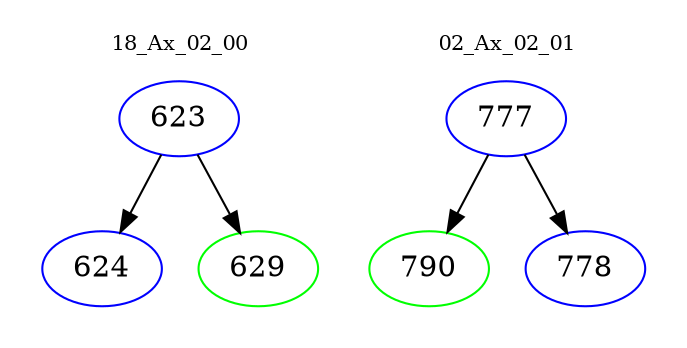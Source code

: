 digraph{
subgraph cluster_0 {
color = white
label = "18_Ax_02_00";
fontsize=10;
T0_623 [label="623", color="blue"]
T0_623 -> T0_624 [color="black"]
T0_624 [label="624", color="blue"]
T0_623 -> T0_629 [color="black"]
T0_629 [label="629", color="green"]
}
subgraph cluster_1 {
color = white
label = "02_Ax_02_01";
fontsize=10;
T1_777 [label="777", color="blue"]
T1_777 -> T1_790 [color="black"]
T1_790 [label="790", color="green"]
T1_777 -> T1_778 [color="black"]
T1_778 [label="778", color="blue"]
}
}
